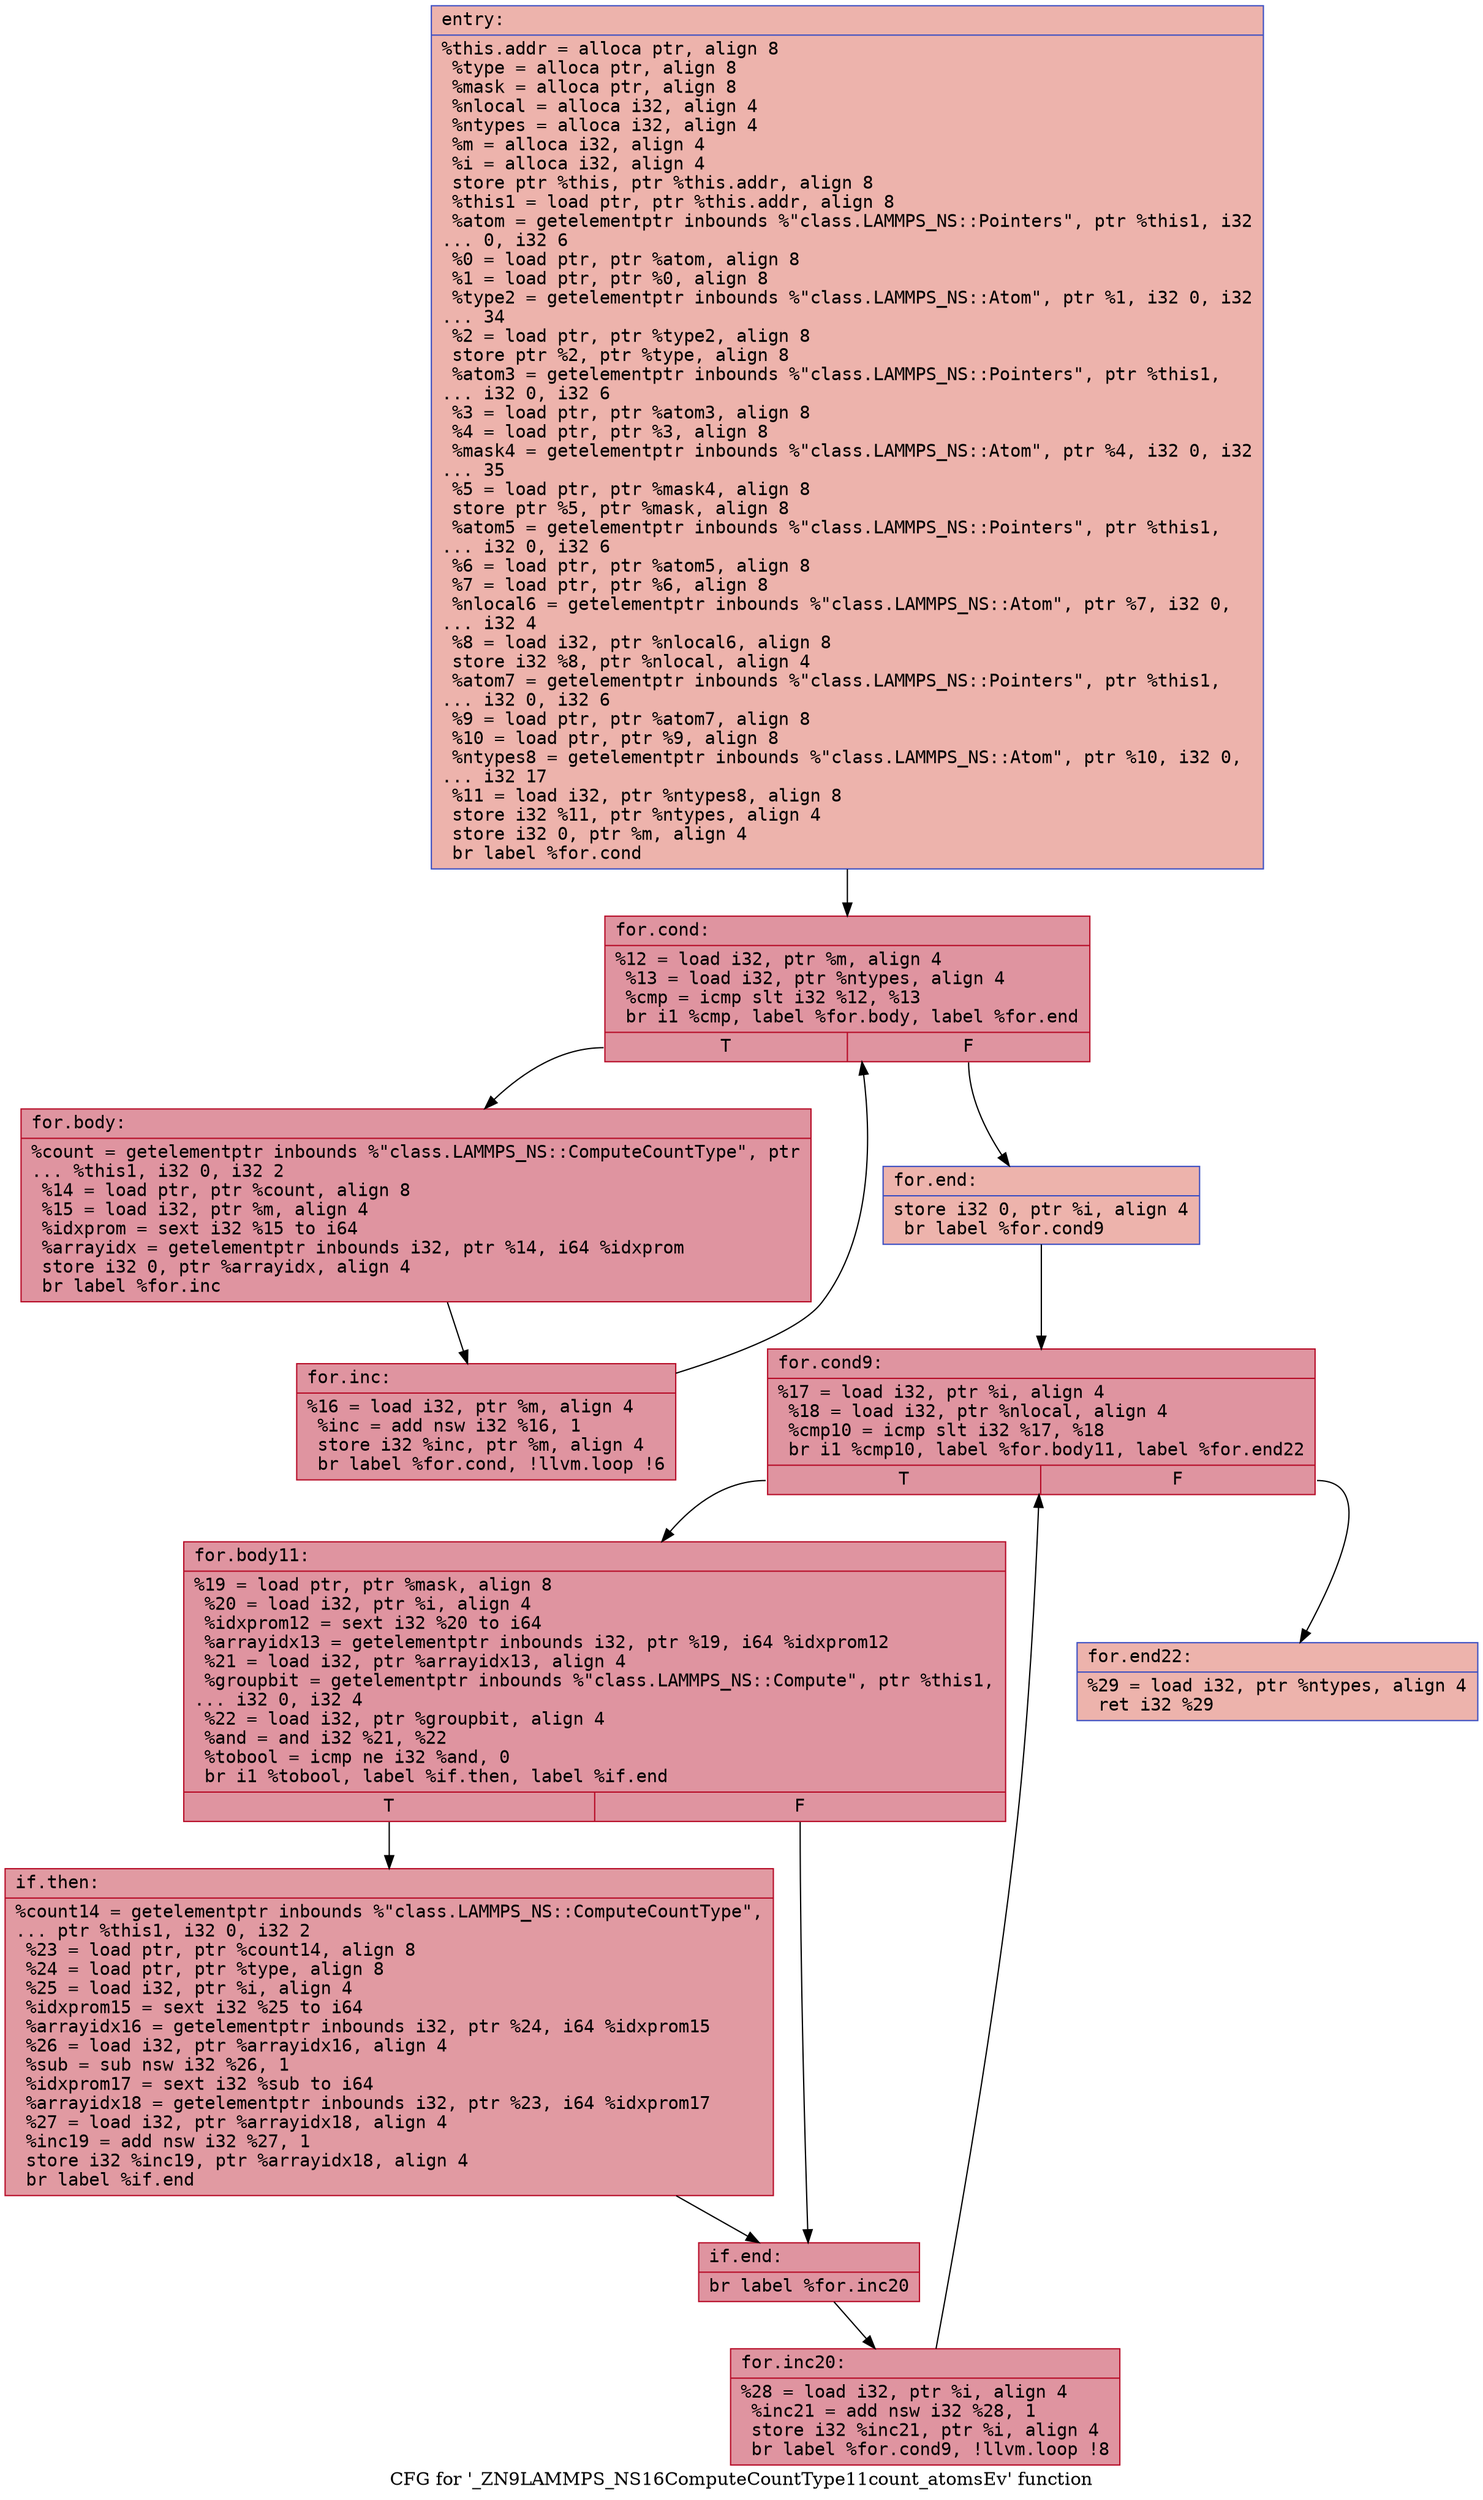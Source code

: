 digraph "CFG for '_ZN9LAMMPS_NS16ComputeCountType11count_atomsEv' function" {
	label="CFG for '_ZN9LAMMPS_NS16ComputeCountType11count_atomsEv' function";

	Node0x555b7f4aab90 [shape=record,color="#3d50c3ff", style=filled, fillcolor="#d6524470" fontname="Courier",label="{entry:\l|  %this.addr = alloca ptr, align 8\l  %type = alloca ptr, align 8\l  %mask = alloca ptr, align 8\l  %nlocal = alloca i32, align 4\l  %ntypes = alloca i32, align 4\l  %m = alloca i32, align 4\l  %i = alloca i32, align 4\l  store ptr %this, ptr %this.addr, align 8\l  %this1 = load ptr, ptr %this.addr, align 8\l  %atom = getelementptr inbounds %\"class.LAMMPS_NS::Pointers\", ptr %this1, i32\l... 0, i32 6\l  %0 = load ptr, ptr %atom, align 8\l  %1 = load ptr, ptr %0, align 8\l  %type2 = getelementptr inbounds %\"class.LAMMPS_NS::Atom\", ptr %1, i32 0, i32\l... 34\l  %2 = load ptr, ptr %type2, align 8\l  store ptr %2, ptr %type, align 8\l  %atom3 = getelementptr inbounds %\"class.LAMMPS_NS::Pointers\", ptr %this1,\l... i32 0, i32 6\l  %3 = load ptr, ptr %atom3, align 8\l  %4 = load ptr, ptr %3, align 8\l  %mask4 = getelementptr inbounds %\"class.LAMMPS_NS::Atom\", ptr %4, i32 0, i32\l... 35\l  %5 = load ptr, ptr %mask4, align 8\l  store ptr %5, ptr %mask, align 8\l  %atom5 = getelementptr inbounds %\"class.LAMMPS_NS::Pointers\", ptr %this1,\l... i32 0, i32 6\l  %6 = load ptr, ptr %atom5, align 8\l  %7 = load ptr, ptr %6, align 8\l  %nlocal6 = getelementptr inbounds %\"class.LAMMPS_NS::Atom\", ptr %7, i32 0,\l... i32 4\l  %8 = load i32, ptr %nlocal6, align 8\l  store i32 %8, ptr %nlocal, align 4\l  %atom7 = getelementptr inbounds %\"class.LAMMPS_NS::Pointers\", ptr %this1,\l... i32 0, i32 6\l  %9 = load ptr, ptr %atom7, align 8\l  %10 = load ptr, ptr %9, align 8\l  %ntypes8 = getelementptr inbounds %\"class.LAMMPS_NS::Atom\", ptr %10, i32 0,\l... i32 17\l  %11 = load i32, ptr %ntypes8, align 8\l  store i32 %11, ptr %ntypes, align 4\l  store i32 0, ptr %m, align 4\l  br label %for.cond\l}"];
	Node0x555b7f4aab90 -> Node0x555b7f4ac310[tooltip="entry -> for.cond\nProbability 100.00%" ];
	Node0x555b7f4ac310 [shape=record,color="#b70d28ff", style=filled, fillcolor="#b70d2870" fontname="Courier",label="{for.cond:\l|  %12 = load i32, ptr %m, align 4\l  %13 = load i32, ptr %ntypes, align 4\l  %cmp = icmp slt i32 %12, %13\l  br i1 %cmp, label %for.body, label %for.end\l|{<s0>T|<s1>F}}"];
	Node0x555b7f4ac310:s0 -> Node0x555b7f4ac5b0[tooltip="for.cond -> for.body\nProbability 96.88%" ];
	Node0x555b7f4ac310:s1 -> Node0x555b7f4ac630[tooltip="for.cond -> for.end\nProbability 3.12%" ];
	Node0x555b7f4ac5b0 [shape=record,color="#b70d28ff", style=filled, fillcolor="#b70d2870" fontname="Courier",label="{for.body:\l|  %count = getelementptr inbounds %\"class.LAMMPS_NS::ComputeCountType\", ptr\l... %this1, i32 0, i32 2\l  %14 = load ptr, ptr %count, align 8\l  %15 = load i32, ptr %m, align 4\l  %idxprom = sext i32 %15 to i64\l  %arrayidx = getelementptr inbounds i32, ptr %14, i64 %idxprom\l  store i32 0, ptr %arrayidx, align 4\l  br label %for.inc\l}"];
	Node0x555b7f4ac5b0 -> Node0x555b7f4ab680[tooltip="for.body -> for.inc\nProbability 100.00%" ];
	Node0x555b7f4ab680 [shape=record,color="#b70d28ff", style=filled, fillcolor="#b70d2870" fontname="Courier",label="{for.inc:\l|  %16 = load i32, ptr %m, align 4\l  %inc = add nsw i32 %16, 1\l  store i32 %inc, ptr %m, align 4\l  br label %for.cond, !llvm.loop !6\l}"];
	Node0x555b7f4ab680 -> Node0x555b7f4ac310[tooltip="for.inc -> for.cond\nProbability 100.00%" ];
	Node0x555b7f4ac630 [shape=record,color="#3d50c3ff", style=filled, fillcolor="#d6524470" fontname="Courier",label="{for.end:\l|  store i32 0, ptr %i, align 4\l  br label %for.cond9\l}"];
	Node0x555b7f4ac630 -> Node0x555b7f4ad140[tooltip="for.end -> for.cond9\nProbability 100.00%" ];
	Node0x555b7f4ad140 [shape=record,color="#b70d28ff", style=filled, fillcolor="#b70d2870" fontname="Courier",label="{for.cond9:\l|  %17 = load i32, ptr %i, align 4\l  %18 = load i32, ptr %nlocal, align 4\l  %cmp10 = icmp slt i32 %17, %18\l  br i1 %cmp10, label %for.body11, label %for.end22\l|{<s0>T|<s1>F}}"];
	Node0x555b7f4ad140:s0 -> Node0x555b7f4ad3e0[tooltip="for.cond9 -> for.body11\nProbability 96.88%" ];
	Node0x555b7f4ad140:s1 -> Node0x555b7f4ad460[tooltip="for.cond9 -> for.end22\nProbability 3.12%" ];
	Node0x555b7f4ad3e0 [shape=record,color="#b70d28ff", style=filled, fillcolor="#b70d2870" fontname="Courier",label="{for.body11:\l|  %19 = load ptr, ptr %mask, align 8\l  %20 = load i32, ptr %i, align 4\l  %idxprom12 = sext i32 %20 to i64\l  %arrayidx13 = getelementptr inbounds i32, ptr %19, i64 %idxprom12\l  %21 = load i32, ptr %arrayidx13, align 4\l  %groupbit = getelementptr inbounds %\"class.LAMMPS_NS::Compute\", ptr %this1,\l... i32 0, i32 4\l  %22 = load i32, ptr %groupbit, align 4\l  %and = and i32 %21, %22\l  %tobool = icmp ne i32 %and, 0\l  br i1 %tobool, label %if.then, label %if.end\l|{<s0>T|<s1>F}}"];
	Node0x555b7f4ad3e0:s0 -> Node0x555b7f4adb50[tooltip="for.body11 -> if.then\nProbability 62.50%" ];
	Node0x555b7f4ad3e0:s1 -> Node0x555b7f4adbc0[tooltip="for.body11 -> if.end\nProbability 37.50%" ];
	Node0x555b7f4adb50 [shape=record,color="#b70d28ff", style=filled, fillcolor="#bb1b2c70" fontname="Courier",label="{if.then:\l|  %count14 = getelementptr inbounds %\"class.LAMMPS_NS::ComputeCountType\",\l... ptr %this1, i32 0, i32 2\l  %23 = load ptr, ptr %count14, align 8\l  %24 = load ptr, ptr %type, align 8\l  %25 = load i32, ptr %i, align 4\l  %idxprom15 = sext i32 %25 to i64\l  %arrayidx16 = getelementptr inbounds i32, ptr %24, i64 %idxprom15\l  %26 = load i32, ptr %arrayidx16, align 4\l  %sub = sub nsw i32 %26, 1\l  %idxprom17 = sext i32 %sub to i64\l  %arrayidx18 = getelementptr inbounds i32, ptr %23, i64 %idxprom17\l  %27 = load i32, ptr %arrayidx18, align 4\l  %inc19 = add nsw i32 %27, 1\l  store i32 %inc19, ptr %arrayidx18, align 4\l  br label %if.end\l}"];
	Node0x555b7f4adb50 -> Node0x555b7f4adbc0[tooltip="if.then -> if.end\nProbability 100.00%" ];
	Node0x555b7f4adbc0 [shape=record,color="#b70d28ff", style=filled, fillcolor="#b70d2870" fontname="Courier",label="{if.end:\l|  br label %for.inc20\l}"];
	Node0x555b7f4adbc0 -> Node0x555b7f4ae590[tooltip="if.end -> for.inc20\nProbability 100.00%" ];
	Node0x555b7f4ae590 [shape=record,color="#b70d28ff", style=filled, fillcolor="#b70d2870" fontname="Courier",label="{for.inc20:\l|  %28 = load i32, ptr %i, align 4\l  %inc21 = add nsw i32 %28, 1\l  store i32 %inc21, ptr %i, align 4\l  br label %for.cond9, !llvm.loop !8\l}"];
	Node0x555b7f4ae590 -> Node0x555b7f4ad140[tooltip="for.inc20 -> for.cond9\nProbability 100.00%" ];
	Node0x555b7f4ad460 [shape=record,color="#3d50c3ff", style=filled, fillcolor="#d6524470" fontname="Courier",label="{for.end22:\l|  %29 = load i32, ptr %ntypes, align 4\l  ret i32 %29\l}"];
}
